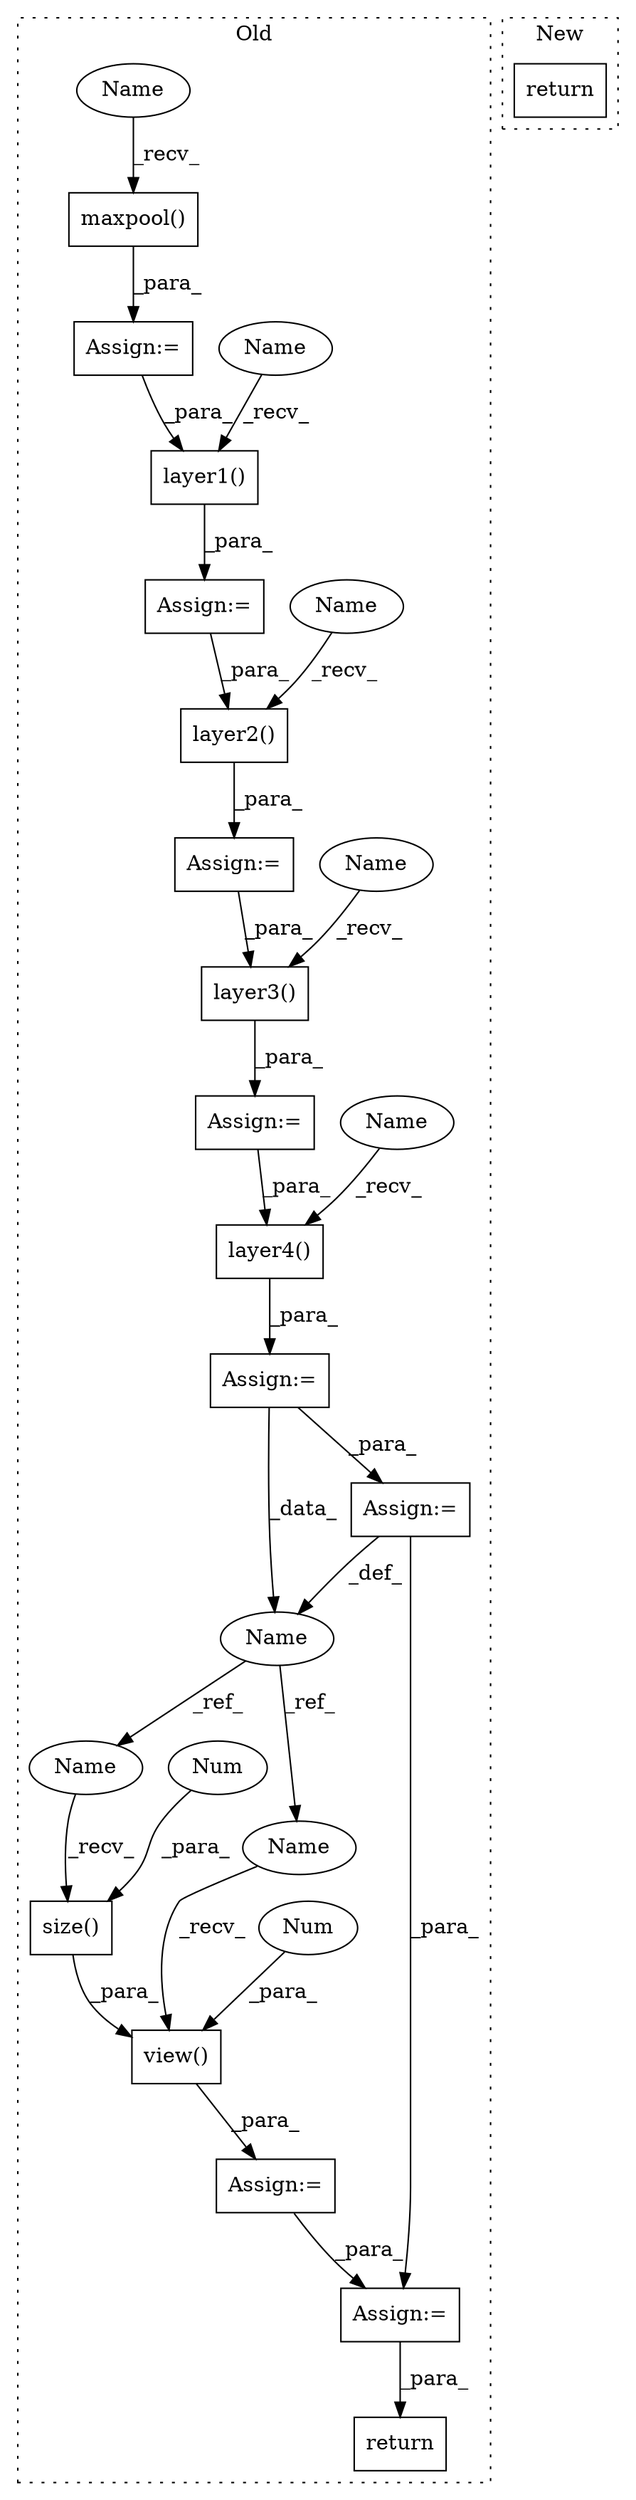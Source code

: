 digraph G {
subgraph cluster0 {
1 [label="layer1()" a="75" s="7084,7099" l="12,1" shape="box"];
3 [label="layer3()" a="75" s="7146,7161" l="12,1" shape="box"];
4 [label="view()" a="75" s="7294,7318" l="9,1" shape="box"];
5 [label="Num" a="76" s="7316" l="2" shape="ellipse"];
6 [label="Assign:=" a="68" s="7291" l="3" shape="box"];
7 [label="return" a="93" s="7359" l="7" shape="box"];
8 [label="size()" a="75" s="7303,7313" l="9,1" shape="box"];
9 [label="Num" a="76" s="7312" l="1" shape="ellipse"];
10 [label="Name" a="87" s="7243" l="3" shape="ellipse"];
11 [label="layer2()" a="75" s="7115,7130" l="12,1" shape="box"];
12 [label="Assign:=" a="68" s="7081" l="3" shape="box"];
13 [label="Assign:=" a="68" s="7215" l="3" shape="box"];
14 [label="Assign:=" a="68" s="7112" l="3" shape="box"];
15 [label="Assign:=" a="68" s="7049" l="3" shape="box"];
16 [label="Assign:=" a="68" s="7246" l="3" shape="box"];
17 [label="Assign:=" a="68" s="7331" l="3" shape="box"];
18 [label="layer4()" a="75" s="7218,7233" l="12,1" shape="box"];
19 [label="Assign:=" a="68" s="7143" l="3" shape="box"];
20 [label="maxpool()" a="75" s="7052,7068" l="13,1" shape="box"];
21 [label="Name" a="87" s="7294" l="3" shape="ellipse"];
22 [label="Name" a="87" s="7303" l="3" shape="ellipse"];
23 [label="Name" a="87" s="7084" l="4" shape="ellipse"];
24 [label="Name" a="87" s="7218" l="4" shape="ellipse"];
25 [label="Name" a="87" s="7146" l="4" shape="ellipse"];
26 [label="Name" a="87" s="7115" l="4" shape="ellipse"];
27 [label="Name" a="87" s="7052" l="4" shape="ellipse"];
label = "Old";
style="dotted";
}
subgraph cluster1 {
2 [label="return" a="93" s="7465" l="7" shape="box"];
label = "New";
style="dotted";
}
1 -> 12 [label="_para_"];
3 -> 19 [label="_para_"];
4 -> 6 [label="_para_"];
5 -> 4 [label="_para_"];
6 -> 17 [label="_para_"];
8 -> 4 [label="_para_"];
9 -> 8 [label="_para_"];
10 -> 21 [label="_ref_"];
10 -> 22 [label="_ref_"];
11 -> 14 [label="_para_"];
12 -> 11 [label="_para_"];
13 -> 16 [label="_para_"];
13 -> 10 [label="_data_"];
14 -> 3 [label="_para_"];
15 -> 1 [label="_para_"];
16 -> 17 [label="_para_"];
16 -> 10 [label="_def_"];
17 -> 7 [label="_para_"];
18 -> 13 [label="_para_"];
19 -> 18 [label="_para_"];
20 -> 15 [label="_para_"];
21 -> 4 [label="_recv_"];
22 -> 8 [label="_recv_"];
23 -> 1 [label="_recv_"];
24 -> 18 [label="_recv_"];
25 -> 3 [label="_recv_"];
26 -> 11 [label="_recv_"];
27 -> 20 [label="_recv_"];
}